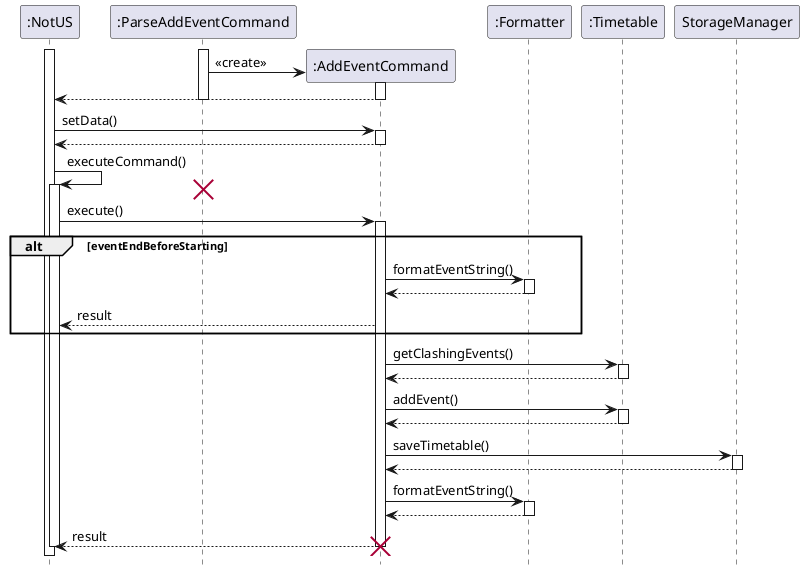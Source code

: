 @startuml
hide footbox

participant ":NotUS" as NotUS
participant ":ParseAddEventCommand" as ParseAddEventCommand
participant ":AddEventCommand" as AddEventCommand
participant ":Formatter" as Formatter
participant ":Timetable" as Timetable

activate NotUS

create AddEventCommand
activate ParseAddEventCommand

ParseAddEventCommand -> AddEventCommand: <<create>>

activate AddEventCommand
AddEventCommand --> NotUS
deactivate AddEventCommand

deactivate ParseAddEventCommand

NotUS -> AddEventCommand: setData()

activate AddEventCommand
AddEventCommand --> NotUS
deactivate AddEventCommand

NotUS -> NotUS: executeCommand()

destroy ParseAddEventCommand
activate NotUS
NotUS -> AddEventCommand: execute()

activate AddEventCommand
alt eventEndBeforeStarting
AddEventCommand -> Formatter: formatEventString()
activate Formatter
return
deactivate Formatter
AddEventCommand --> NotUS: result
end

AddEventCommand -> Timetable: getClashingEvents()
activate Timetable
return
deactivate Timetable

AddEventCommand -> Timetable: addEvent()
activate Timetable
return
deactivate Timetable

AddEventCommand -> StorageManager: saveTimetable()
activate StorageManager
return
deactivate StorageManager

AddEventCommand -> Formatter: formatEventString()
activate Formatter
return
deactivate Formatter

AddEventCommand --> NotUS: result
deactivate AddEventCommand

deactivate NotUS
destroy AddEventCommand
@enduml